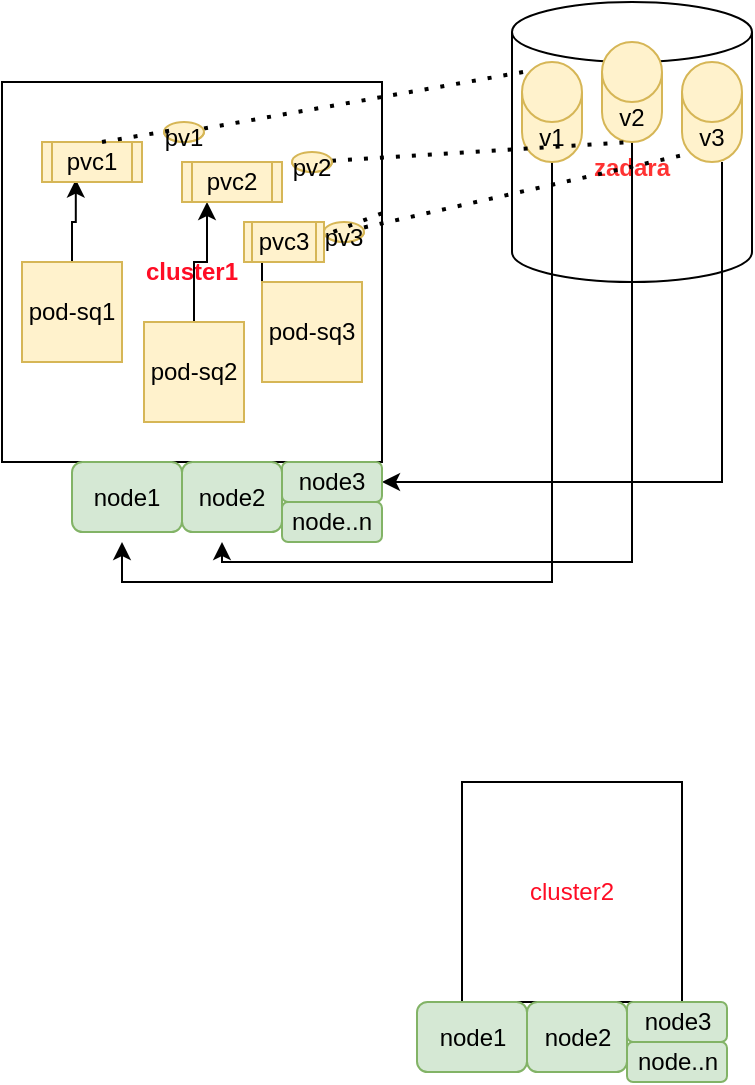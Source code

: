 <mxfile version="20.2.6" type="github">
  <diagram id="bLjbHIvmTckDM2cmYiDY" name="Page-1">
    <mxGraphModel dx="590" dy="368" grid="1" gridSize="10" guides="1" tooltips="1" connect="1" arrows="1" fold="1" page="1" pageScale="1" pageWidth="850" pageHeight="1100" math="0" shadow="0">
      <root>
        <mxCell id="0" />
        <mxCell id="1" parent="0" />
        <mxCell id="9XuMZjb1l4Er9oWZeEob-1" value="&lt;b&gt;&lt;font color=&quot;#ff0d25&quot;&gt;cluster1&lt;/font&gt;&lt;/b&gt;" style="whiteSpace=wrap;html=1;aspect=fixed;" parent="1" vertex="1">
          <mxGeometry x="50" y="130" width="190" height="190" as="geometry" />
        </mxCell>
        <mxCell id="9XuMZjb1l4Er9oWZeEob-39" style="edgeStyle=orthogonalEdgeStyle;rounded=0;orthogonalLoop=1;jettySize=auto;html=1;entryX=0.25;entryY=1;entryDx=0;entryDy=0;fontColor=#FF0D25;" parent="1" source="9XuMZjb1l4Er9oWZeEob-2" target="9XuMZjb1l4Er9oWZeEob-18" edge="1">
          <mxGeometry relative="1" as="geometry" />
        </mxCell>
        <mxCell id="9XuMZjb1l4Er9oWZeEob-2" value="pod-sq2" style="whiteSpace=wrap;html=1;aspect=fixed;fillColor=#fff2cc;strokeColor=#d6b656;" parent="1" vertex="1">
          <mxGeometry x="121" y="250" width="50" height="50" as="geometry" />
        </mxCell>
        <mxCell id="9XuMZjb1l4Er9oWZeEob-38" style="edgeStyle=orthogonalEdgeStyle;rounded=0;orthogonalLoop=1;jettySize=auto;html=1;entryX=0.338;entryY=0.938;entryDx=0;entryDy=0;entryPerimeter=0;fontColor=#FF0D25;" parent="1" source="9XuMZjb1l4Er9oWZeEob-3" target="9XuMZjb1l4Er9oWZeEob-16" edge="1">
          <mxGeometry relative="1" as="geometry" />
        </mxCell>
        <mxCell id="9XuMZjb1l4Er9oWZeEob-3" value="pod-sq1" style="whiteSpace=wrap;html=1;aspect=fixed;fillColor=#fff2cc;strokeColor=#d6b656;" parent="1" vertex="1">
          <mxGeometry x="60" y="220" width="50" height="50" as="geometry" />
        </mxCell>
        <mxCell id="9XuMZjb1l4Er9oWZeEob-40" style="edgeStyle=orthogonalEdgeStyle;rounded=0;orthogonalLoop=1;jettySize=auto;html=1;entryX=0;entryY=0.75;entryDx=0;entryDy=0;fontColor=#FF0D25;" parent="1" source="9XuMZjb1l4Er9oWZeEob-4" target="9XuMZjb1l4Er9oWZeEob-17" edge="1">
          <mxGeometry relative="1" as="geometry">
            <Array as="points">
              <mxPoint x="180" y="220" />
              <mxPoint x="190" y="220" />
            </Array>
          </mxGeometry>
        </mxCell>
        <mxCell id="9XuMZjb1l4Er9oWZeEob-4" value="pod-sq3" style="whiteSpace=wrap;html=1;aspect=fixed;fillColor=#fff2cc;strokeColor=#d6b656;" parent="1" vertex="1">
          <mxGeometry x="180" y="230" width="50" height="50" as="geometry" />
        </mxCell>
        <mxCell id="9XuMZjb1l4Er9oWZeEob-5" value="&lt;b&gt;&lt;font color=&quot;#ff3333&quot;&gt;zadara&lt;/font&gt;&lt;/b&gt;" style="shape=cylinder3;whiteSpace=wrap;html=1;boundedLbl=1;backgroundOutline=1;size=15;" parent="1" vertex="1">
          <mxGeometry x="305" y="90" width="120" height="140" as="geometry" />
        </mxCell>
        <mxCell id="9XuMZjb1l4Er9oWZeEob-63" style="edgeStyle=orthogonalEdgeStyle;rounded=0;orthogonalLoop=1;jettySize=auto;html=1;fontColor=#FF0D25;" parent="1" source="9XuMZjb1l4Er9oWZeEob-7" edge="1">
          <mxGeometry relative="1" as="geometry">
            <mxPoint x="110" y="360" as="targetPoint" />
            <Array as="points">
              <mxPoint x="325" y="380" />
              <mxPoint x="110" y="380" />
            </Array>
          </mxGeometry>
        </mxCell>
        <mxCell id="9XuMZjb1l4Er9oWZeEob-7" value="v1" style="shape=cylinder3;whiteSpace=wrap;html=1;boundedLbl=1;backgroundOutline=1;size=15;fillColor=#fff2cc;strokeColor=#d6b656;" parent="1" vertex="1">
          <mxGeometry x="310" y="120" width="30" height="50" as="geometry" />
        </mxCell>
        <mxCell id="9XuMZjb1l4Er9oWZeEob-86" style="edgeStyle=orthogonalEdgeStyle;rounded=0;orthogonalLoop=1;jettySize=auto;html=1;fontColor=#FF0D25;" parent="1" source="9XuMZjb1l4Er9oWZeEob-8" edge="1">
          <mxGeometry relative="1" as="geometry">
            <mxPoint x="160" y="360" as="targetPoint" />
            <Array as="points">
              <mxPoint x="365" y="370" />
              <mxPoint x="160" y="370" />
            </Array>
          </mxGeometry>
        </mxCell>
        <mxCell id="9XuMZjb1l4Er9oWZeEob-8" value="v2" style="shape=cylinder3;whiteSpace=wrap;html=1;boundedLbl=1;backgroundOutline=1;size=15;fillColor=#fff2cc;strokeColor=#d6b656;" parent="1" vertex="1">
          <mxGeometry x="350" y="110" width="30" height="50" as="geometry" />
        </mxCell>
        <mxCell id="9XuMZjb1l4Er9oWZeEob-65" style="edgeStyle=orthogonalEdgeStyle;rounded=0;orthogonalLoop=1;jettySize=auto;html=1;entryX=1;entryY=0.5;entryDx=0;entryDy=0;fontColor=#FF0D25;" parent="1" source="9XuMZjb1l4Er9oWZeEob-9" target="9XuMZjb1l4Er9oWZeEob-22" edge="1">
          <mxGeometry relative="1" as="geometry">
            <Array as="points">
              <mxPoint x="410" y="330" />
            </Array>
          </mxGeometry>
        </mxCell>
        <mxCell id="9XuMZjb1l4Er9oWZeEob-9" value="v3" style="shape=cylinder3;whiteSpace=wrap;html=1;boundedLbl=1;backgroundOutline=1;size=15;fillColor=#fff2cc;strokeColor=#d6b656;" parent="1" vertex="1">
          <mxGeometry x="390" y="120" width="30" height="50" as="geometry" />
        </mxCell>
        <mxCell id="9XuMZjb1l4Er9oWZeEob-16" value="pvc1" style="shape=process;whiteSpace=wrap;html=1;backgroundOutline=1;fillColor=#fff2cc;strokeColor=#d6b656;" parent="1" vertex="1">
          <mxGeometry x="70" y="160" width="50" height="20" as="geometry" />
        </mxCell>
        <mxCell id="9XuMZjb1l4Er9oWZeEob-17" value="pvc3" style="shape=process;whiteSpace=wrap;html=1;backgroundOutline=1;fillColor=#fff2cc;strokeColor=#d6b656;" parent="1" vertex="1">
          <mxGeometry x="171" y="200" width="40" height="20" as="geometry" />
        </mxCell>
        <mxCell id="9XuMZjb1l4Er9oWZeEob-18" value="pvc2" style="shape=process;whiteSpace=wrap;html=1;backgroundOutline=1;fillColor=#fff2cc;strokeColor=#d6b656;" parent="1" vertex="1">
          <mxGeometry x="140" y="170" width="50" height="20" as="geometry" />
        </mxCell>
        <mxCell id="9XuMZjb1l4Er9oWZeEob-21" value="node1" style="rounded=1;whiteSpace=wrap;html=1;fillColor=#d5e8d4;strokeColor=#82b366;" parent="1" vertex="1">
          <mxGeometry x="85" y="320" width="55" height="35" as="geometry" />
        </mxCell>
        <mxCell id="9XuMZjb1l4Er9oWZeEob-22" value="node3" style="rounded=1;whiteSpace=wrap;html=1;fillColor=#d5e8d4;strokeColor=#82b366;" parent="1" vertex="1">
          <mxGeometry x="190" y="320" width="50" height="20" as="geometry" />
        </mxCell>
        <mxCell id="9XuMZjb1l4Er9oWZeEob-25" value="node..n" style="rounded=1;whiteSpace=wrap;html=1;fillColor=#d5e8d4;strokeColor=#82b366;" parent="1" vertex="1">
          <mxGeometry x="190" y="340" width="50" height="20" as="geometry" />
        </mxCell>
        <mxCell id="9XuMZjb1l4Er9oWZeEob-42" value="" style="endArrow=none;dashed=1;html=1;dashPattern=1 3;strokeWidth=2;rounded=0;fontColor=#FF0D25;entryX=0.145;entryY=0;entryDx=0;entryDy=4.35;entryPerimeter=0;startArrow=none;" parent="1" source="9XuMZjb1l4Er9oWZeEob-45" target="9XuMZjb1l4Er9oWZeEob-7" edge="1">
          <mxGeometry width="50" height="50" relative="1" as="geometry">
            <mxPoint x="100" y="160" as="sourcePoint" />
            <mxPoint x="150" y="110" as="targetPoint" />
          </mxGeometry>
        </mxCell>
        <mxCell id="9XuMZjb1l4Er9oWZeEob-43" value="" style="endArrow=none;dashed=1;html=1;dashPattern=1 3;strokeWidth=2;rounded=0;fontColor=#FF0D25;entryX=0.145;entryY=1;entryDx=0;entryDy=-4.35;entryPerimeter=0;startArrow=none;" parent="1" source="9XuMZjb1l4Er9oWZeEob-51" target="9XuMZjb1l4Er9oWZeEob-9" edge="1">
          <mxGeometry width="50" height="50" relative="1" as="geometry">
            <mxPoint x="240" y="195.65" as="sourcePoint" />
            <mxPoint x="454.35" y="160.0" as="targetPoint" />
          </mxGeometry>
        </mxCell>
        <mxCell id="9XuMZjb1l4Er9oWZeEob-44" value="" style="endArrow=none;dashed=1;html=1;dashPattern=1 3;strokeWidth=2;rounded=0;fontColor=#FF0D25;entryX=0.5;entryY=1;entryDx=0;entryDy=0;entryPerimeter=0;startArrow=none;" parent="1" source="9XuMZjb1l4Er9oWZeEob-49" target="9XuMZjb1l4Er9oWZeEob-8" edge="1">
          <mxGeometry width="50" height="50" relative="1" as="geometry">
            <mxPoint x="195.65" y="170" as="sourcePoint" />
            <mxPoint x="410.0" y="134.35" as="targetPoint" />
          </mxGeometry>
        </mxCell>
        <mxCell id="9XuMZjb1l4Er9oWZeEob-45" value="pv1" style="shape=cylinder3;whiteSpace=wrap;html=1;boundedLbl=1;backgroundOutline=1;size=15;fillColor=#fff2cc;strokeColor=#d6b656;" parent="1" vertex="1">
          <mxGeometry x="131" y="150" width="20" height="10" as="geometry" />
        </mxCell>
        <mxCell id="9XuMZjb1l4Er9oWZeEob-46" value="" style="endArrow=none;dashed=1;html=1;dashPattern=1 3;strokeWidth=2;rounded=0;fontColor=#FF0D25;entryX=0.145;entryY=0;entryDx=0;entryDy=4.35;entryPerimeter=0;" parent="1" target="9XuMZjb1l4Er9oWZeEob-45" edge="1">
          <mxGeometry width="50" height="50" relative="1" as="geometry">
            <mxPoint x="100" y="160" as="sourcePoint" />
            <mxPoint x="314.35" y="124.35" as="targetPoint" />
          </mxGeometry>
        </mxCell>
        <mxCell id="9XuMZjb1l4Er9oWZeEob-49" value="pv2" style="shape=cylinder3;whiteSpace=wrap;html=1;boundedLbl=1;backgroundOutline=1;size=15;fillColor=#fff2cc;strokeColor=#d6b656;" parent="1" vertex="1">
          <mxGeometry x="195" y="165" width="20" height="10" as="geometry" />
        </mxCell>
        <mxCell id="9XuMZjb1l4Er9oWZeEob-51" value="pv3" style="shape=cylinder3;whiteSpace=wrap;html=1;boundedLbl=1;backgroundOutline=1;size=15;fillColor=#fff2cc;strokeColor=#d6b656;" parent="1" vertex="1">
          <mxGeometry x="211" y="200" width="20" height="10" as="geometry" />
        </mxCell>
        <mxCell id="9XuMZjb1l4Er9oWZeEob-52" value="" style="endArrow=none;dashed=1;html=1;dashPattern=1 3;strokeWidth=2;rounded=0;fontColor=#FF0D25;entryX=0.145;entryY=1;entryDx=0;entryDy=-4.35;entryPerimeter=0;" parent="1" target="9XuMZjb1l4Er9oWZeEob-51" edge="1">
          <mxGeometry width="50" height="50" relative="1" as="geometry">
            <mxPoint x="240" y="195.65" as="sourcePoint" />
            <mxPoint x="394.35" y="165.65" as="targetPoint" />
          </mxGeometry>
        </mxCell>
        <mxCell id="9XuMZjb1l4Er9oWZeEob-24" value="node2" style="rounded=1;whiteSpace=wrap;html=1;fillColor=#d5e8d4;strokeColor=#82b366;" parent="1" vertex="1">
          <mxGeometry x="140" y="320" width="50" height="35" as="geometry" />
        </mxCell>
        <mxCell id="9XuMZjb1l4Er9oWZeEob-81" value="cluster2" style="whiteSpace=wrap;html=1;aspect=fixed;fontColor=#FF0D25;" parent="1" vertex="1">
          <mxGeometry x="280" y="480" width="110" height="110" as="geometry" />
        </mxCell>
        <mxCell id="9XuMZjb1l4Er9oWZeEob-82" value="node1" style="rounded=1;whiteSpace=wrap;html=1;fillColor=#d5e8d4;strokeColor=#82b366;" parent="1" vertex="1">
          <mxGeometry x="257.5" y="590" width="55" height="35" as="geometry" />
        </mxCell>
        <mxCell id="9XuMZjb1l4Er9oWZeEob-83" value="node3" style="rounded=1;whiteSpace=wrap;html=1;fillColor=#d5e8d4;strokeColor=#82b366;" parent="1" vertex="1">
          <mxGeometry x="362.5" y="590" width="50" height="20" as="geometry" />
        </mxCell>
        <mxCell id="9XuMZjb1l4Er9oWZeEob-84" value="node..n" style="rounded=1;whiteSpace=wrap;html=1;fillColor=#d5e8d4;strokeColor=#82b366;" parent="1" vertex="1">
          <mxGeometry x="362.5" y="610" width="50" height="20" as="geometry" />
        </mxCell>
        <mxCell id="9XuMZjb1l4Er9oWZeEob-85" value="node2" style="rounded=1;whiteSpace=wrap;html=1;fillColor=#d5e8d4;strokeColor=#82b366;" parent="1" vertex="1">
          <mxGeometry x="312.5" y="590" width="50" height="35" as="geometry" />
        </mxCell>
      </root>
    </mxGraphModel>
  </diagram>
</mxfile>
